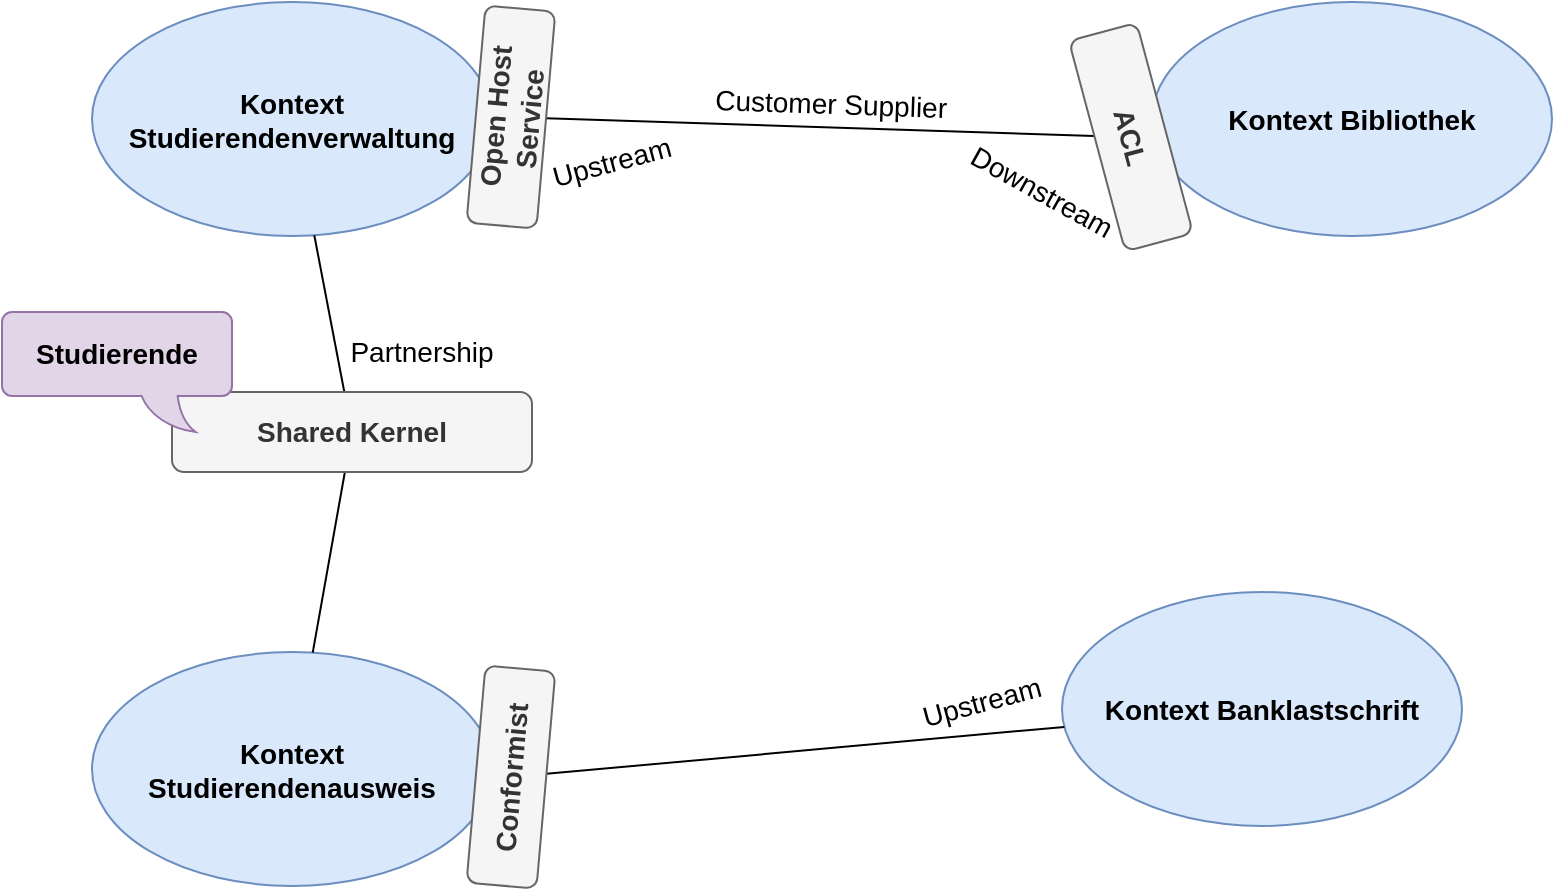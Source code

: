 <mxfile version="15.8.7" type="device"><diagram id="XWZPAFWHYYNIaXLAImfl" name="Page-1"><mxGraphModel dx="1527" dy="1080" grid="1" gridSize="5" guides="1" tooltips="1" connect="1" arrows="1" fold="1" page="1" pageScale="1" pageWidth="1169" pageHeight="827" math="0" shadow="0"><root><mxCell id="0"/><mxCell id="1" parent="0"/><mxCell id="UaziPHFOSKmC1kZlnst8-22" value="&lt;font style=&quot;font-size: 14px&quot;&gt;&lt;b&gt;Kontext Studierendenverwaltung&lt;/b&gt;&lt;/font&gt;" style="ellipse;whiteSpace=wrap;html=1;fillColor=#dae8fc;strokeColor=#6c8ebf;" vertex="1" parent="1"><mxGeometry x="210" y="175" width="200" height="117" as="geometry"/></mxCell><mxCell id="UaziPHFOSKmC1kZlnst8-23" value="&lt;font style=&quot;font-size: 14px&quot;&gt;&lt;b&gt;Kontext Bibliothek&lt;/b&gt;&lt;/font&gt;" style="ellipse;whiteSpace=wrap;html=1;fillColor=#dae8fc;strokeColor=#6c8ebf;" vertex="1" parent="1"><mxGeometry x="740" y="175" width="200" height="117" as="geometry"/></mxCell><mxCell id="UaziPHFOSKmC1kZlnst8-24" value="&lt;font style=&quot;font-size: 14px&quot;&gt;&lt;b&gt;Kontext Studierendenausweis&lt;/b&gt;&lt;/font&gt;" style="ellipse;whiteSpace=wrap;html=1;fillColor=#dae8fc;strokeColor=#6c8ebf;" vertex="1" parent="1"><mxGeometry x="210" y="500" width="200" height="117" as="geometry"/></mxCell><mxCell id="UaziPHFOSKmC1kZlnst8-25" value="&lt;font style=&quot;font-size: 14px&quot;&gt;&lt;b&gt;Kontext Banklastschrift&lt;/b&gt;&lt;/font&gt;" style="ellipse;whiteSpace=wrap;html=1;fillColor=#dae8fc;strokeColor=#6c8ebf;" vertex="1" parent="1"><mxGeometry x="695" y="470" width="200" height="117" as="geometry"/></mxCell><mxCell id="UaziPHFOSKmC1kZlnst8-27" value="Partnership" style="text;html=1;strokeColor=none;fillColor=none;align=center;verticalAlign=middle;whiteSpace=wrap;rounded=0;fontSize=14;" vertex="1" parent="1"><mxGeometry x="355" y="340" width="40" height="20" as="geometry"/></mxCell><mxCell id="UaziPHFOSKmC1kZlnst8-28" value="" style="endArrow=none;html=1;fontSize=17;" edge="1" parent="1" source="UaziPHFOSKmC1kZlnst8-32" target="UaziPHFOSKmC1kZlnst8-22"><mxGeometry width="50" height="50" relative="1" as="geometry"><mxPoint x="337.5" y="374" as="sourcePoint"/><mxPoint x="314" y="300" as="targetPoint"/></mxGeometry></mxCell><mxCell id="UaziPHFOSKmC1kZlnst8-29" value="" style="endArrow=none;html=1;fontSize=17;" edge="1" parent="1" source="UaziPHFOSKmC1kZlnst8-32" target="UaziPHFOSKmC1kZlnst8-24"><mxGeometry width="50" height="50" relative="1" as="geometry"><mxPoint x="334.16" y="414" as="sourcePoint"/><mxPoint x="311.25" y="488.5" as="targetPoint"/></mxGeometry></mxCell><mxCell id="UaziPHFOSKmC1kZlnst8-32" value="&lt;b&gt;Shared Kernel&lt;br&gt;&lt;/b&gt;" style="rounded=1;whiteSpace=wrap;html=1;fontSize=14;fillColor=#f5f5f5;strokeColor=#666666;fontColor=#333333;" vertex="1" parent="1"><mxGeometry x="250" y="370" width="180" height="40" as="geometry"/></mxCell><mxCell id="UaziPHFOSKmC1kZlnst8-33" value="&lt;b&gt;Studierende&lt;/b&gt;" style="whiteSpace=wrap;html=1;shape=mxgraph.basic.roundRectCallout;dx=36.17;dy=18;size=5;boundedLbl=1;fontSize=14;direction=east;flipH=1;fillColor=#e1d5e7;strokeColor=#9673a6;" vertex="1" parent="1"><mxGeometry x="165" y="330" width="115" height="60" as="geometry"/></mxCell><mxCell id="UaziPHFOSKmC1kZlnst8-34" value="" style="endArrow=none;html=1;fontSize=17;" edge="1" parent="1" source="UaziPHFOSKmC1kZlnst8-35" target="UaziPHFOSKmC1kZlnst8-25"><mxGeometry width="50" height="50" relative="1" as="geometry"><mxPoint x="609.16" y="554" as="sourcePoint"/><mxPoint x="595.37" y="640.315" as="targetPoint"/></mxGeometry></mxCell><mxCell id="UaziPHFOSKmC1kZlnst8-35" value="&lt;b&gt;Conformist&lt;br&gt;&lt;/b&gt;" style="rounded=1;whiteSpace=wrap;html=1;fontSize=14;fillColor=#f5f5f5;strokeColor=#666666;fontColor=#333333;rotation=-85;" vertex="1" parent="1"><mxGeometry x="365" y="545" width="108.95" height="35.09" as="geometry"/></mxCell><mxCell id="UaziPHFOSKmC1kZlnst8-36" value="&lt;div style=&quot;font-size: 14px;&quot;&gt;Upstream&lt;/div&gt;" style="text;html=1;strokeColor=none;fillColor=none;align=center;verticalAlign=middle;whiteSpace=wrap;rounded=0;fontSize=14;rotation=-15;" vertex="1" parent="1"><mxGeometry x="635" y="515" width="40" height="20" as="geometry"/></mxCell><mxCell id="UaziPHFOSKmC1kZlnst8-37" value="" style="endArrow=none;html=1;fontSize=17;" edge="1" parent="1" source="UaziPHFOSKmC1kZlnst8-38" target="UaziPHFOSKmC1kZlnst8-40"><mxGeometry width="50" height="50" relative="1" as="geometry"><mxPoint x="609.16" y="224" as="sourcePoint"/><mxPoint x="560" y="265" as="targetPoint"/></mxGeometry></mxCell><mxCell id="UaziPHFOSKmC1kZlnst8-38" value="&lt;div&gt;&lt;b&gt;Open Host Service&lt;/b&gt;&lt;/div&gt;" style="rounded=1;whiteSpace=wrap;html=1;fontSize=14;fillColor=#f5f5f5;strokeColor=#666666;fontColor=#333333;rotation=-85;" vertex="1" parent="1"><mxGeometry x="365" y="215" width="108.95" height="35.09" as="geometry"/></mxCell><mxCell id="UaziPHFOSKmC1kZlnst8-39" value="&lt;div style=&quot;font-size: 14px;&quot;&gt;Upstream&lt;/div&gt;" style="text;html=1;strokeColor=none;fillColor=none;align=center;verticalAlign=middle;whiteSpace=wrap;rounded=0;fontSize=14;rotation=-15;" vertex="1" parent="1"><mxGeometry x="450" y="245" width="40" height="20" as="geometry"/></mxCell><mxCell id="UaziPHFOSKmC1kZlnst8-40" value="&lt;div&gt;&lt;b&gt;ACL&lt;/b&gt;&lt;/div&gt;" style="rounded=1;whiteSpace=wrap;html=1;fontSize=14;fillColor=#f5f5f5;strokeColor=#666666;fontColor=#333333;rotation=75;" vertex="1" parent="1"><mxGeometry x="675" y="225" width="108.95" height="35.09" as="geometry"/></mxCell><mxCell id="UaziPHFOSKmC1kZlnst8-41" value="&lt;div style=&quot;font-size: 14px;&quot;&gt;Downstream&lt;/div&gt;" style="text;html=1;strokeColor=none;fillColor=none;align=center;verticalAlign=middle;whiteSpace=wrap;rounded=0;fontSize=14;rotation=29;" vertex="1" parent="1"><mxGeometry x="665" y="260.09" width="40" height="20" as="geometry"/></mxCell><mxCell id="UaziPHFOSKmC1kZlnst8-42" value="&lt;br&gt;&lt;font style=&quot;font-size: 14px&quot;&gt;Customer Supplier&lt;/font&gt;&lt;br&gt;" style="text;html=1;strokeColor=none;fillColor=none;align=center;verticalAlign=middle;whiteSpace=wrap;rounded=0;fontSize=17;rotation=2;" vertex="1" parent="1"><mxGeometry x="505" y="205.0" width="150" height="20" as="geometry"/></mxCell></root></mxGraphModel></diagram></mxfile>
